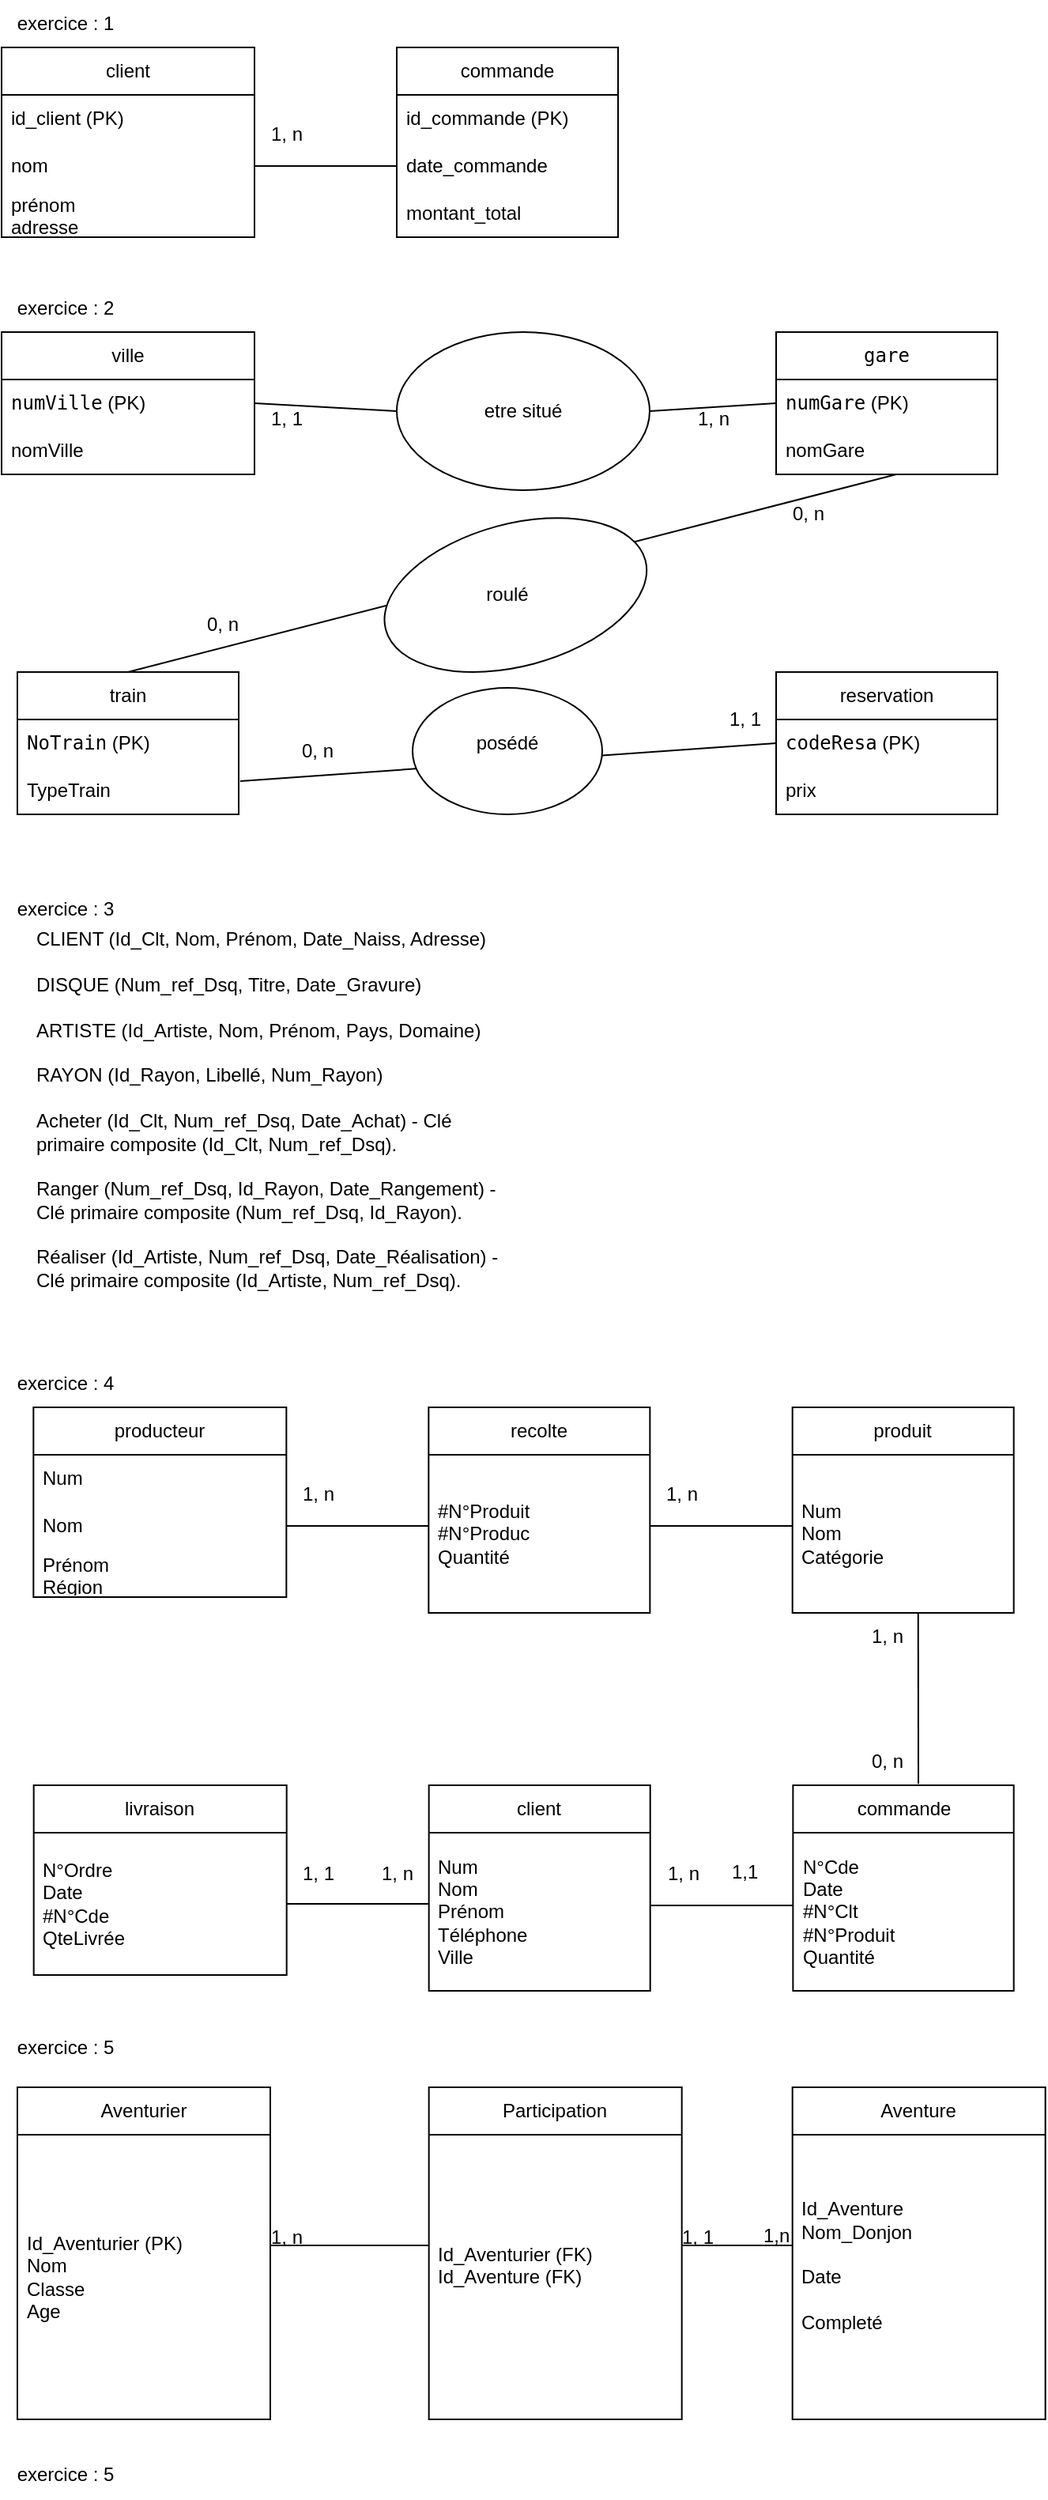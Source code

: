 <mxfile version="24.9.1">
  <diagram name="Page-1" id="4SmS3CPvlmi44_YVS4lN">
    <mxGraphModel dx="715" dy="383" grid="1" gridSize="10" guides="1" tooltips="1" connect="1" arrows="1" fold="1" page="1" pageScale="1" pageWidth="827" pageHeight="1169" math="0" shadow="0">
      <root>
        <mxCell id="0" />
        <mxCell id="1" parent="0" />
        <mxCell id="nnCCSCj3-6F4ECiCiVHY-1" value="client" style="swimlane;fontStyle=0;childLayout=stackLayout;horizontal=1;startSize=30;horizontalStack=0;resizeParent=1;resizeParentMax=0;resizeLast=0;collapsible=1;marginBottom=0;whiteSpace=wrap;html=1;" vertex="1" parent="1">
          <mxGeometry x="60" y="70" width="160" height="120" as="geometry" />
        </mxCell>
        <mxCell id="nnCCSCj3-6F4ECiCiVHY-2" value="id_client (PK)" style="text;strokeColor=none;fillColor=none;align=left;verticalAlign=middle;spacingLeft=4;spacingRight=4;overflow=hidden;points=[[0,0.5],[1,0.5]];portConstraint=eastwest;rotatable=0;whiteSpace=wrap;html=1;" vertex="1" parent="nnCCSCj3-6F4ECiCiVHY-1">
          <mxGeometry y="30" width="160" height="30" as="geometry" />
        </mxCell>
        <mxCell id="nnCCSCj3-6F4ECiCiVHY-3" value="nom            " style="text;strokeColor=none;fillColor=none;align=left;verticalAlign=middle;spacingLeft=4;spacingRight=4;overflow=hidden;points=[[0,0.5],[1,0.5]];portConstraint=eastwest;rotatable=0;whiteSpace=wrap;html=1;" vertex="1" parent="nnCCSCj3-6F4ECiCiVHY-1">
          <mxGeometry y="60" width="160" height="30" as="geometry" />
        </mxCell>
        <mxCell id="nnCCSCj3-6F4ECiCiVHY-4" value="prénom         &lt;div&gt;adresse&amp;nbsp; &amp;nbsp; &amp;nbsp; &amp;nbsp;&amp;nbsp;&lt;br&gt;&lt;/div&gt;" style="text;strokeColor=none;fillColor=none;align=left;verticalAlign=middle;spacingLeft=4;spacingRight=4;overflow=hidden;points=[[0,0.5],[1,0.5]];portConstraint=eastwest;rotatable=0;whiteSpace=wrap;html=1;" vertex="1" parent="nnCCSCj3-6F4ECiCiVHY-1">
          <mxGeometry y="90" width="160" height="30" as="geometry" />
        </mxCell>
        <mxCell id="nnCCSCj3-6F4ECiCiVHY-5" value="commande" style="swimlane;fontStyle=0;childLayout=stackLayout;horizontal=1;startSize=30;horizontalStack=0;resizeParent=1;resizeParentMax=0;resizeLast=0;collapsible=1;marginBottom=0;whiteSpace=wrap;html=1;" vertex="1" parent="1">
          <mxGeometry x="310" y="70" width="140" height="120" as="geometry" />
        </mxCell>
        <mxCell id="nnCCSCj3-6F4ECiCiVHY-6" value="id_commande (PK)" style="text;strokeColor=none;fillColor=none;align=left;verticalAlign=middle;spacingLeft=4;spacingRight=4;overflow=hidden;points=[[0,0.5],[1,0.5]];portConstraint=eastwest;rotatable=0;whiteSpace=wrap;html=1;" vertex="1" parent="nnCCSCj3-6F4ECiCiVHY-5">
          <mxGeometry y="30" width="140" height="30" as="geometry" />
        </mxCell>
        <mxCell id="nnCCSCj3-6F4ECiCiVHY-7" value="date_commande   " style="text;strokeColor=none;fillColor=none;align=left;verticalAlign=middle;spacingLeft=4;spacingRight=4;overflow=hidden;points=[[0,0.5],[1,0.5]];portConstraint=eastwest;rotatable=0;whiteSpace=wrap;html=1;" vertex="1" parent="nnCCSCj3-6F4ECiCiVHY-5">
          <mxGeometry y="60" width="140" height="30" as="geometry" />
        </mxCell>
        <mxCell id="nnCCSCj3-6F4ECiCiVHY-8" value="montant_total   " style="text;strokeColor=none;fillColor=none;align=left;verticalAlign=middle;spacingLeft=4;spacingRight=4;overflow=hidden;points=[[0,0.5],[1,0.5]];portConstraint=eastwest;rotatable=0;whiteSpace=wrap;html=1;" vertex="1" parent="nnCCSCj3-6F4ECiCiVHY-5">
          <mxGeometry y="90" width="140" height="30" as="geometry" />
        </mxCell>
        <mxCell id="nnCCSCj3-6F4ECiCiVHY-9" value="" style="endArrow=none;html=1;rounded=0;exitX=1;exitY=0.5;exitDx=0;exitDy=0;entryX=0;entryY=0.5;entryDx=0;entryDy=0;" edge="1" parent="1" source="nnCCSCj3-6F4ECiCiVHY-3" target="nnCCSCj3-6F4ECiCiVHY-7">
          <mxGeometry width="50" height="50" relative="1" as="geometry">
            <mxPoint x="390" y="240" as="sourcePoint" />
            <mxPoint x="440" y="190" as="targetPoint" />
          </mxGeometry>
        </mxCell>
        <mxCell id="nnCCSCj3-6F4ECiCiVHY-10" value="1, n" style="text;html=1;align=center;verticalAlign=middle;resizable=0;points=[];autosize=1;strokeColor=none;fillColor=none;" vertex="1" parent="1">
          <mxGeometry x="220" y="110" width="40" height="30" as="geometry" />
        </mxCell>
        <mxCell id="nnCCSCj3-6F4ECiCiVHY-11" value="exercice : 1" style="text;html=1;align=center;verticalAlign=middle;resizable=0;points=[];autosize=1;strokeColor=none;fillColor=none;" vertex="1" parent="1">
          <mxGeometry x="60" y="40" width="80" height="30" as="geometry" />
        </mxCell>
        <mxCell id="nnCCSCj3-6F4ECiCiVHY-12" value="ville" style="swimlane;fontStyle=0;childLayout=stackLayout;horizontal=1;startSize=30;horizontalStack=0;resizeParent=1;resizeParentMax=0;resizeLast=0;collapsible=1;marginBottom=0;whiteSpace=wrap;html=1;" vertex="1" parent="1">
          <mxGeometry x="60" y="250" width="160" height="90" as="geometry" />
        </mxCell>
        <mxCell id="nnCCSCj3-6F4ECiCiVHY-13" value="&lt;code&gt;numVille&lt;/code&gt; (PK)" style="text;strokeColor=none;fillColor=none;align=left;verticalAlign=middle;spacingLeft=4;spacingRight=4;overflow=hidden;points=[[0,0.5],[1,0.5]];portConstraint=eastwest;rotatable=0;whiteSpace=wrap;html=1;" vertex="1" parent="nnCCSCj3-6F4ECiCiVHY-12">
          <mxGeometry y="30" width="160" height="30" as="geometry" />
        </mxCell>
        <mxCell id="nnCCSCj3-6F4ECiCiVHY-14" value="nomVille            " style="text;strokeColor=none;fillColor=none;align=left;verticalAlign=middle;spacingLeft=4;spacingRight=4;overflow=hidden;points=[[0,0.5],[1,0.5]];portConstraint=eastwest;rotatable=0;whiteSpace=wrap;html=1;" vertex="1" parent="nnCCSCj3-6F4ECiCiVHY-12">
          <mxGeometry y="60" width="160" height="30" as="geometry" />
        </mxCell>
        <mxCell id="nnCCSCj3-6F4ECiCiVHY-16" value="&lt;font face=&quot;monospace&quot;&gt;gare&lt;/font&gt;" style="swimlane;fontStyle=0;childLayout=stackLayout;horizontal=1;startSize=30;horizontalStack=0;resizeParent=1;resizeParentMax=0;resizeLast=0;collapsible=1;marginBottom=0;whiteSpace=wrap;html=1;" vertex="1" parent="1">
          <mxGeometry x="550" y="250" width="140" height="90" as="geometry" />
        </mxCell>
        <mxCell id="nnCCSCj3-6F4ECiCiVHY-17" value="&lt;code&gt;numGare&lt;/code&gt; (PK)" style="text;strokeColor=none;fillColor=none;align=left;verticalAlign=middle;spacingLeft=4;spacingRight=4;overflow=hidden;points=[[0,0.5],[1,0.5]];portConstraint=eastwest;rotatable=0;whiteSpace=wrap;html=1;" vertex="1" parent="nnCCSCj3-6F4ECiCiVHY-16">
          <mxGeometry y="30" width="140" height="30" as="geometry" />
        </mxCell>
        <mxCell id="nnCCSCj3-6F4ECiCiVHY-18" value="nomGare   " style="text;strokeColor=none;fillColor=none;align=left;verticalAlign=middle;spacingLeft=4;spacingRight=4;overflow=hidden;points=[[0,0.5],[1,0.5]];portConstraint=eastwest;rotatable=0;whiteSpace=wrap;html=1;" vertex="1" parent="nnCCSCj3-6F4ECiCiVHY-16">
          <mxGeometry y="60" width="140" height="30" as="geometry" />
        </mxCell>
        <mxCell id="nnCCSCj3-6F4ECiCiVHY-20" value="" style="endArrow=none;html=1;rounded=0;exitX=1;exitY=0.5;exitDx=0;exitDy=0;entryX=0;entryY=0.5;entryDx=0;entryDy=0;" edge="1" parent="1" source="nnCCSCj3-6F4ECiCiVHY-35" target="nnCCSCj3-6F4ECiCiVHY-17">
          <mxGeometry width="50" height="50" relative="1" as="geometry">
            <mxPoint x="390" y="420" as="sourcePoint" />
            <mxPoint x="440" y="370" as="targetPoint" />
          </mxGeometry>
        </mxCell>
        <mxCell id="nnCCSCj3-6F4ECiCiVHY-21" value="1, 1" style="text;html=1;align=center;verticalAlign=middle;resizable=0;points=[];autosize=1;strokeColor=none;fillColor=none;" vertex="1" parent="1">
          <mxGeometry x="220" y="290" width="40" height="30" as="geometry" />
        </mxCell>
        <mxCell id="nnCCSCj3-6F4ECiCiVHY-22" value="exercice : 2" style="text;html=1;align=center;verticalAlign=middle;resizable=0;points=[];autosize=1;strokeColor=none;fillColor=none;" vertex="1" parent="1">
          <mxGeometry x="60" y="220" width="80" height="30" as="geometry" />
        </mxCell>
        <mxCell id="nnCCSCj3-6F4ECiCiVHY-23" value="train" style="swimlane;fontStyle=0;childLayout=stackLayout;horizontal=1;startSize=30;horizontalStack=0;resizeParent=1;resizeParentMax=0;resizeLast=0;collapsible=1;marginBottom=0;whiteSpace=wrap;html=1;" vertex="1" parent="1">
          <mxGeometry x="70" y="465" width="140" height="90" as="geometry" />
        </mxCell>
        <mxCell id="nnCCSCj3-6F4ECiCiVHY-24" value="&lt;code&gt;NoTrain&lt;/code&gt; (PK)" style="text;strokeColor=none;fillColor=none;align=left;verticalAlign=middle;spacingLeft=4;spacingRight=4;overflow=hidden;points=[[0,0.5],[1,0.5]];portConstraint=eastwest;rotatable=0;whiteSpace=wrap;html=1;" vertex="1" parent="nnCCSCj3-6F4ECiCiVHY-23">
          <mxGeometry y="30" width="140" height="30" as="geometry" />
        </mxCell>
        <mxCell id="nnCCSCj3-6F4ECiCiVHY-25" value="TypeTrain   " style="text;strokeColor=none;fillColor=none;align=left;verticalAlign=middle;spacingLeft=4;spacingRight=4;overflow=hidden;points=[[0,0.5],[1,0.5]];portConstraint=eastwest;rotatable=0;whiteSpace=wrap;html=1;" vertex="1" parent="nnCCSCj3-6F4ECiCiVHY-23">
          <mxGeometry y="60" width="140" height="30" as="geometry" />
        </mxCell>
        <mxCell id="nnCCSCj3-6F4ECiCiVHY-27" value="" style="endArrow=none;html=1;rounded=0;exitX=0.543;exitY=1;exitDx=0;exitDy=0;entryX=0.5;entryY=0;entryDx=0;entryDy=0;exitPerimeter=0;" edge="1" parent="1" target="nnCCSCj3-6F4ECiCiVHY-23" source="nnCCSCj3-6F4ECiCiVHY-18">
          <mxGeometry width="50" height="50" relative="1" as="geometry">
            <mxPoint x="450" y="325" as="sourcePoint" />
            <mxPoint x="670" y="370" as="targetPoint" />
          </mxGeometry>
        </mxCell>
        <mxCell id="nnCCSCj3-6F4ECiCiVHY-29" value="reservation" style="swimlane;fontStyle=0;childLayout=stackLayout;horizontal=1;startSize=30;horizontalStack=0;resizeParent=1;resizeParentMax=0;resizeLast=0;collapsible=1;marginBottom=0;whiteSpace=wrap;html=1;" vertex="1" parent="1">
          <mxGeometry x="550" y="465" width="140" height="90" as="geometry" />
        </mxCell>
        <mxCell id="nnCCSCj3-6F4ECiCiVHY-30" value="&lt;code&gt;codeResa&lt;/code&gt; (PK)" style="text;strokeColor=none;fillColor=none;align=left;verticalAlign=middle;spacingLeft=4;spacingRight=4;overflow=hidden;points=[[0,0.5],[1,0.5]];portConstraint=eastwest;rotatable=0;whiteSpace=wrap;html=1;" vertex="1" parent="nnCCSCj3-6F4ECiCiVHY-29">
          <mxGeometry y="30" width="140" height="30" as="geometry" />
        </mxCell>
        <mxCell id="nnCCSCj3-6F4ECiCiVHY-31" value="prix   " style="text;strokeColor=none;fillColor=none;align=left;verticalAlign=middle;spacingLeft=4;spacingRight=4;overflow=hidden;points=[[0,0.5],[1,0.5]];portConstraint=eastwest;rotatable=0;whiteSpace=wrap;html=1;" vertex="1" parent="nnCCSCj3-6F4ECiCiVHY-29">
          <mxGeometry y="60" width="140" height="30" as="geometry" />
        </mxCell>
        <mxCell id="nnCCSCj3-6F4ECiCiVHY-33" value="" style="endArrow=none;html=1;rounded=0;exitX=1.007;exitY=0.3;exitDx=0;exitDy=0;entryX=0;entryY=0.5;entryDx=0;entryDy=0;exitPerimeter=0;" edge="1" parent="1" target="nnCCSCj3-6F4ECiCiVHY-30" source="nnCCSCj3-6F4ECiCiVHY-25">
          <mxGeometry width="50" height="50" relative="1" as="geometry">
            <mxPoint x="450" y="525" as="sourcePoint" />
            <mxPoint x="670" y="570" as="targetPoint" />
          </mxGeometry>
        </mxCell>
        <mxCell id="nnCCSCj3-6F4ECiCiVHY-34" value="0, n" style="text;html=1;align=center;verticalAlign=middle;resizable=0;points=[];autosize=1;strokeColor=none;fillColor=none;" vertex="1" parent="1">
          <mxGeometry x="550" y="350" width="40" height="30" as="geometry" />
        </mxCell>
        <mxCell id="nnCCSCj3-6F4ECiCiVHY-36" value="" style="endArrow=none;html=1;rounded=0;exitX=1;exitY=0.5;exitDx=0;exitDy=0;entryX=0;entryY=0.5;entryDx=0;entryDy=0;" edge="1" parent="1" source="nnCCSCj3-6F4ECiCiVHY-13" target="nnCCSCj3-6F4ECiCiVHY-35">
          <mxGeometry width="50" height="50" relative="1" as="geometry">
            <mxPoint x="220" y="295" as="sourcePoint" />
            <mxPoint x="550" y="295" as="targetPoint" />
          </mxGeometry>
        </mxCell>
        <mxCell id="nnCCSCj3-6F4ECiCiVHY-35" value="" style="ellipse;whiteSpace=wrap;html=1;" vertex="1" parent="1">
          <mxGeometry x="310" y="250" width="160" height="100" as="geometry" />
        </mxCell>
        <mxCell id="nnCCSCj3-6F4ECiCiVHY-37" value="etre situé" style="text;html=1;align=center;verticalAlign=middle;whiteSpace=wrap;rounded=0;" vertex="1" parent="1">
          <mxGeometry x="360" y="285" width="60" height="30" as="geometry" />
        </mxCell>
        <mxCell id="nnCCSCj3-6F4ECiCiVHY-38" value="" style="ellipse;whiteSpace=wrap;html=1;rotation=-15;" vertex="1" parent="1">
          <mxGeometry x="300.17" y="371.29" width="170" height="90" as="geometry" />
        </mxCell>
        <mxCell id="nnCCSCj3-6F4ECiCiVHY-39" value="roulé" style="text;html=1;align=center;verticalAlign=middle;whiteSpace=wrap;rounded=0;" vertex="1" parent="1">
          <mxGeometry x="350" y="401" width="60" height="30" as="geometry" />
        </mxCell>
        <mxCell id="nnCCSCj3-6F4ECiCiVHY-40" value="0, n" style="text;html=1;align=center;verticalAlign=middle;whiteSpace=wrap;rounded=0;" vertex="1" parent="1">
          <mxGeometry x="170" y="420" width="60" height="30" as="geometry" />
        </mxCell>
        <mxCell id="nnCCSCj3-6F4ECiCiVHY-28" value="1, n" style="text;html=1;align=center;verticalAlign=middle;resizable=0;points=[];autosize=1;strokeColor=none;fillColor=none;" vertex="1" parent="1">
          <mxGeometry x="440" y="290" width="140" height="30" as="geometry" />
        </mxCell>
        <mxCell id="nnCCSCj3-6F4ECiCiVHY-41" value="" style="ellipse;whiteSpace=wrap;html=1;" vertex="1" parent="1">
          <mxGeometry x="320" y="475" width="120" height="80" as="geometry" />
        </mxCell>
        <mxCell id="nnCCSCj3-6F4ECiCiVHY-42" value="posédé" style="text;html=1;align=center;verticalAlign=middle;whiteSpace=wrap;rounded=0;" vertex="1" parent="1">
          <mxGeometry x="350" y="495" width="60" height="30" as="geometry" />
        </mxCell>
        <mxCell id="nnCCSCj3-6F4ECiCiVHY-43" value="0, n" style="text;html=1;align=center;verticalAlign=middle;whiteSpace=wrap;rounded=0;" vertex="1" parent="1">
          <mxGeometry x="230" y="500" width="60" height="30" as="geometry" />
        </mxCell>
        <mxCell id="nnCCSCj3-6F4ECiCiVHY-44" value="1, 1" style="text;html=1;align=center;verticalAlign=middle;resizable=0;points=[];autosize=1;strokeColor=none;fillColor=none;" vertex="1" parent="1">
          <mxGeometry x="510" y="480" width="40" height="30" as="geometry" />
        </mxCell>
        <mxCell id="nnCCSCj3-6F4ECiCiVHY-45" value="exercice : 3" style="text;html=1;align=center;verticalAlign=middle;resizable=0;points=[];autosize=1;strokeColor=none;fillColor=none;" vertex="1" parent="1">
          <mxGeometry x="60" y="600" width="80" height="30" as="geometry" />
        </mxCell>
        <mxCell id="nnCCSCj3-6F4ECiCiVHY-47" value="CLIENT (Id_Clt, Nom, Prénom, Date_Naiss, Adresse)&#xa;&#xa;DISQUE (Num_ref_Dsq, Titre, Date_Gravure)&#xa;&#xa;ARTISTE (Id_Artiste, Nom, Prénom, Pays, Domaine)&#xa;&#xa;RAYON (Id_Rayon, Libellé, Num_Rayon)&#xa;&#xa;Acheter (Id_Clt, Num_ref_Dsq, Date_Achat) - Clé primaire composite (Id_Clt, Num_ref_Dsq).&#xa;&#xa;Ranger (Num_ref_Dsq, Id_Rayon, Date_Rangement) - Clé primaire composite (Num_ref_Dsq, Id_Rayon).&#xa;&#xa;Réaliser (Id_Artiste, Num_ref_Dsq, Date_Réalisation) - Clé primaire composite (Id_Artiste, Num_ref_Dsq)." style="text;whiteSpace=wrap;fontStyle=0" vertex="1" parent="1">
          <mxGeometry x="80" y="620" width="300" height="310" as="geometry" />
        </mxCell>
        <mxCell id="nnCCSCj3-6F4ECiCiVHY-48" style="edgeStyle=orthogonalEdgeStyle;rounded=0;orthogonalLoop=1;jettySize=auto;html=1;exitX=0.5;exitY=1;exitDx=0;exitDy=0;" edge="1" parent="1" source="nnCCSCj3-6F4ECiCiVHY-47" target="nnCCSCj3-6F4ECiCiVHY-47">
          <mxGeometry relative="1" as="geometry" />
        </mxCell>
        <mxCell id="nnCCSCj3-6F4ECiCiVHY-50" value="exercice : 4" style="text;html=1;align=center;verticalAlign=middle;resizable=0;points=[];autosize=1;strokeColor=none;fillColor=none;" vertex="1" parent="1">
          <mxGeometry x="60" y="900" width="80" height="30" as="geometry" />
        </mxCell>
        <mxCell id="nnCCSCj3-6F4ECiCiVHY-51" value="producteur" style="swimlane;fontStyle=0;childLayout=stackLayout;horizontal=1;startSize=30;horizontalStack=0;resizeParent=1;resizeParentMax=0;resizeLast=0;collapsible=1;marginBottom=0;whiteSpace=wrap;html=1;" vertex="1" parent="1">
          <mxGeometry x="80.17" y="930" width="160" height="120" as="geometry" />
        </mxCell>
        <mxCell id="nnCCSCj3-6F4ECiCiVHY-52" value="Num" style="text;strokeColor=none;fillColor=none;align=left;verticalAlign=middle;spacingLeft=4;spacingRight=4;overflow=hidden;points=[[0,0.5],[1,0.5]];portConstraint=eastwest;rotatable=0;whiteSpace=wrap;html=1;" vertex="1" parent="nnCCSCj3-6F4ECiCiVHY-51">
          <mxGeometry y="30" width="160" height="30" as="geometry" />
        </mxCell>
        <mxCell id="nnCCSCj3-6F4ECiCiVHY-53" value="Nom            " style="text;strokeColor=none;fillColor=none;align=left;verticalAlign=middle;spacingLeft=4;spacingRight=4;overflow=hidden;points=[[0,0.5],[1,0.5]];portConstraint=eastwest;rotatable=0;whiteSpace=wrap;html=1;" vertex="1" parent="nnCCSCj3-6F4ECiCiVHY-51">
          <mxGeometry y="60" width="160" height="30" as="geometry" />
        </mxCell>
        <mxCell id="nnCCSCj3-6F4ECiCiVHY-54" value="&lt;div&gt;Prénom&lt;/div&gt;&lt;div&gt;Région&lt;br&gt;&lt;/div&gt;" style="text;strokeColor=none;fillColor=none;align=left;verticalAlign=middle;spacingLeft=4;spacingRight=4;overflow=hidden;points=[[0,0.5],[1,0.5]];portConstraint=eastwest;rotatable=0;whiteSpace=wrap;html=1;" vertex="1" parent="nnCCSCj3-6F4ECiCiVHY-51">
          <mxGeometry y="90" width="160" height="30" as="geometry" />
        </mxCell>
        <mxCell id="nnCCSCj3-6F4ECiCiVHY-65" value="recolte" style="swimlane;fontStyle=0;childLayout=stackLayout;horizontal=1;startSize=30;horizontalStack=0;resizeParent=1;resizeParentMax=0;resizeLast=0;collapsible=1;marginBottom=0;whiteSpace=wrap;html=1;" vertex="1" parent="1">
          <mxGeometry x="330.17" y="930" width="140" height="130" as="geometry" />
        </mxCell>
        <mxCell id="nnCCSCj3-6F4ECiCiVHY-66" value="#N°Produit&lt;div&gt;#N°Produc&lt;/div&gt;&lt;div&gt;Quantité&lt;/div&gt;" style="text;strokeColor=none;fillColor=none;align=left;verticalAlign=middle;spacingLeft=4;spacingRight=4;overflow=hidden;points=[[0,0.5],[1,0.5]];portConstraint=eastwest;rotatable=0;whiteSpace=wrap;html=1;" vertex="1" parent="nnCCSCj3-6F4ECiCiVHY-65">
          <mxGeometry y="30" width="140" height="100" as="geometry" />
        </mxCell>
        <mxCell id="nnCCSCj3-6F4ECiCiVHY-67" value="" style="endArrow=none;html=1;rounded=0;exitX=1;exitY=0.5;exitDx=0;exitDy=0;entryX=0;entryY=0.5;entryDx=0;entryDy=0;" edge="1" parent="1">
          <mxGeometry width="50" height="50" relative="1" as="geometry">
            <mxPoint x="240" y="1005" as="sourcePoint" />
            <mxPoint x="330.17" y="1005" as="targetPoint" />
          </mxGeometry>
        </mxCell>
        <mxCell id="nnCCSCj3-6F4ECiCiVHY-68" value="1, n" style="text;html=1;align=center;verticalAlign=middle;resizable=0;points=[];autosize=1;strokeColor=none;fillColor=none;" vertex="1" parent="1">
          <mxGeometry x="240.17" y="970" width="40" height="30" as="geometry" />
        </mxCell>
        <mxCell id="nnCCSCj3-6F4ECiCiVHY-69" value="produit" style="swimlane;fontStyle=0;childLayout=stackLayout;horizontal=1;startSize=30;horizontalStack=0;resizeParent=1;resizeParentMax=0;resizeLast=0;collapsible=1;marginBottom=0;whiteSpace=wrap;html=1;" vertex="1" parent="1">
          <mxGeometry x="560.34" y="930" width="140" height="130" as="geometry" />
        </mxCell>
        <mxCell id="nnCCSCj3-6F4ECiCiVHY-70" value="Num&lt;div&gt;Nom&lt;div&gt;Catégorie&lt;/div&gt;&lt;/div&gt;" style="text;strokeColor=none;fillColor=none;align=left;verticalAlign=middle;spacingLeft=4;spacingRight=4;overflow=hidden;points=[[0,0.5],[1,0.5]];portConstraint=eastwest;rotatable=0;whiteSpace=wrap;html=1;" vertex="1" parent="nnCCSCj3-6F4ECiCiVHY-69">
          <mxGeometry y="30" width="140" height="100" as="geometry" />
        </mxCell>
        <mxCell id="nnCCSCj3-6F4ECiCiVHY-71" value="" style="endArrow=none;html=1;rounded=0;exitX=1;exitY=0.5;exitDx=0;exitDy=0;entryX=0;entryY=0.5;entryDx=0;entryDy=0;" edge="1" parent="1">
          <mxGeometry width="50" height="50" relative="1" as="geometry">
            <mxPoint x="470.17" y="1005" as="sourcePoint" />
            <mxPoint x="560.34" y="1005" as="targetPoint" />
          </mxGeometry>
        </mxCell>
        <mxCell id="nnCCSCj3-6F4ECiCiVHY-72" value="1, n" style="text;html=1;align=center;verticalAlign=middle;resizable=0;points=[];autosize=1;strokeColor=none;fillColor=none;" vertex="1" parent="1">
          <mxGeometry x="470.34" y="970" width="40" height="30" as="geometry" />
        </mxCell>
        <mxCell id="nnCCSCj3-6F4ECiCiVHY-73" value="commande" style="swimlane;fontStyle=0;childLayout=stackLayout;horizontal=1;startSize=30;horizontalStack=0;resizeParent=1;resizeParentMax=0;resizeLast=0;collapsible=1;marginBottom=0;whiteSpace=wrap;html=1;" vertex="1" parent="1">
          <mxGeometry x="560.68" y="1169" width="139.66" height="130" as="geometry" />
        </mxCell>
        <mxCell id="nnCCSCj3-6F4ECiCiVHY-74" value="N°Cde&lt;div&gt;Date&lt;/div&gt;&lt;div&gt;#N°Clt&lt;/div&gt;&lt;div&gt;#N°Produit&lt;/div&gt;&lt;div&gt;Quantité&lt;/div&gt;" style="text;strokeColor=none;fillColor=none;align=left;verticalAlign=middle;spacingLeft=4;spacingRight=4;overflow=hidden;points=[[0,0.5],[1,0.5]];portConstraint=eastwest;rotatable=0;whiteSpace=wrap;html=1;" vertex="1" parent="nnCCSCj3-6F4ECiCiVHY-73">
          <mxGeometry y="30" width="139.66" height="100" as="geometry" />
        </mxCell>
        <mxCell id="nnCCSCj3-6F4ECiCiVHY-75" value="" style="endArrow=none;html=1;rounded=0;exitX=0.568;exitY=0.999;exitDx=0;exitDy=0;entryX=0.568;entryY=-0.007;entryDx=0;entryDy=0;entryPerimeter=0;exitPerimeter=0;" edge="1" parent="1" source="nnCCSCj3-6F4ECiCiVHY-70" target="nnCCSCj3-6F4ECiCiVHY-73">
          <mxGeometry width="50" height="50" relative="1" as="geometry">
            <mxPoint x="570" y="1140" as="sourcePoint" />
            <mxPoint x="660.17" y="1140" as="targetPoint" />
          </mxGeometry>
        </mxCell>
        <mxCell id="nnCCSCj3-6F4ECiCiVHY-76" value="1, n" style="text;html=1;align=center;verticalAlign=middle;resizable=0;points=[];autosize=1;strokeColor=none;fillColor=none;" vertex="1" parent="1">
          <mxGeometry x="600" y="1060" width="40" height="30" as="geometry" />
        </mxCell>
        <mxCell id="nnCCSCj3-6F4ECiCiVHY-77" value="0, n" style="text;html=1;align=center;verticalAlign=middle;resizable=0;points=[];autosize=1;strokeColor=none;fillColor=none;" vertex="1" parent="1">
          <mxGeometry x="600" y="1139" width="40" height="30" as="geometry" />
        </mxCell>
        <mxCell id="nnCCSCj3-6F4ECiCiVHY-78" value="client" style="swimlane;fontStyle=0;childLayout=stackLayout;horizontal=1;startSize=30;horizontalStack=0;resizeParent=1;resizeParentMax=0;resizeLast=0;collapsible=1;marginBottom=0;whiteSpace=wrap;html=1;" vertex="1" parent="1">
          <mxGeometry x="330.34" y="1169" width="140" height="130" as="geometry" />
        </mxCell>
        <mxCell id="nnCCSCj3-6F4ECiCiVHY-79" value="Num&amp;nbsp;&lt;div&gt;Nom&amp;nbsp;&lt;/div&gt;&lt;div&gt;Prénom&lt;div&gt;Téléphone&amp;nbsp;&lt;/div&gt;&lt;div&gt;Ville&lt;br&gt;&lt;/div&gt;&lt;/div&gt;" style="text;strokeColor=none;fillColor=none;align=left;verticalAlign=middle;spacingLeft=4;spacingRight=4;overflow=hidden;points=[[0,0.5],[1,0.5]];portConstraint=eastwest;rotatable=0;whiteSpace=wrap;html=1;" vertex="1" parent="nnCCSCj3-6F4ECiCiVHY-78">
          <mxGeometry y="30" width="140" height="100" as="geometry" />
        </mxCell>
        <mxCell id="nnCCSCj3-6F4ECiCiVHY-80" value="" style="endArrow=none;html=1;rounded=0;exitX=1;exitY=0.5;exitDx=0;exitDy=0;entryX=0;entryY=0.5;entryDx=0;entryDy=0;" edge="1" parent="1">
          <mxGeometry width="50" height="50" relative="1" as="geometry">
            <mxPoint x="470.34" y="1245" as="sourcePoint" />
            <mxPoint x="560.51" y="1245" as="targetPoint" />
          </mxGeometry>
        </mxCell>
        <mxCell id="nnCCSCj3-6F4ECiCiVHY-81" value="1, n" style="text;html=1;align=center;verticalAlign=middle;resizable=0;points=[];autosize=1;strokeColor=none;fillColor=none;" vertex="1" parent="1">
          <mxGeometry x="470.51" y="1210" width="40" height="30" as="geometry" />
        </mxCell>
        <mxCell id="nnCCSCj3-6F4ECiCiVHY-82" value="1,1" style="text;whiteSpace=wrap;html=1;" vertex="1" parent="1">
          <mxGeometry x="520.34" y="1210" width="50" height="40" as="geometry" />
        </mxCell>
        <mxCell id="nnCCSCj3-6F4ECiCiVHY-83" value="livraison" style="swimlane;fontStyle=0;childLayout=stackLayout;horizontal=1;startSize=30;horizontalStack=0;resizeParent=1;resizeParentMax=0;resizeLast=0;collapsible=1;marginBottom=0;whiteSpace=wrap;html=1;" vertex="1" parent="1">
          <mxGeometry x="80.34" y="1169" width="160" height="120" as="geometry" />
        </mxCell>
        <mxCell id="nnCCSCj3-6F4ECiCiVHY-86" value="&lt;div&gt;N°Ordre&lt;/div&gt;&lt;div&gt;Date&lt;/div&gt;&lt;div&gt;#N°Cde&lt;/div&gt;&lt;div&gt;QteLivrée&lt;br&gt;&lt;/div&gt;" style="text;strokeColor=none;fillColor=none;align=left;verticalAlign=middle;spacingLeft=4;spacingRight=4;overflow=hidden;points=[[0,0.5],[1,0.5]];portConstraint=eastwest;rotatable=0;whiteSpace=wrap;html=1;" vertex="1" parent="nnCCSCj3-6F4ECiCiVHY-83">
          <mxGeometry y="30" width="160" height="90" as="geometry" />
        </mxCell>
        <mxCell id="nnCCSCj3-6F4ECiCiVHY-87" value="" style="endArrow=none;html=1;rounded=0;exitX=1;exitY=0.5;exitDx=0;exitDy=0;entryX=0;entryY=0.5;entryDx=0;entryDy=0;" edge="1" parent="1">
          <mxGeometry width="50" height="50" relative="1" as="geometry">
            <mxPoint x="240.17" y="1244" as="sourcePoint" />
            <mxPoint x="330.34" y="1244" as="targetPoint" />
          </mxGeometry>
        </mxCell>
        <mxCell id="nnCCSCj3-6F4ECiCiVHY-88" value="1, n" style="text;html=1;align=center;verticalAlign=middle;resizable=0;points=[];autosize=1;strokeColor=none;fillColor=none;" vertex="1" parent="1">
          <mxGeometry x="290" y="1210" width="40" height="30" as="geometry" />
        </mxCell>
        <mxCell id="nnCCSCj3-6F4ECiCiVHY-89" value="1, 1" style="text;html=1;align=center;verticalAlign=middle;resizable=0;points=[];autosize=1;strokeColor=none;fillColor=none;" vertex="1" parent="1">
          <mxGeometry x="240.34" y="1210" width="40" height="30" as="geometry" />
        </mxCell>
        <mxCell id="nnCCSCj3-6F4ECiCiVHY-90" value="exercice : 5" style="text;html=1;align=center;verticalAlign=middle;resizable=0;points=[];autosize=1;strokeColor=none;fillColor=none;" vertex="1" parent="1">
          <mxGeometry x="60" y="1320" width="80" height="30" as="geometry" />
        </mxCell>
        <mxCell id="nnCCSCj3-6F4ECiCiVHY-91" value="Aventurier" style="swimlane;fontStyle=0;childLayout=stackLayout;horizontal=1;startSize=30;horizontalStack=0;resizeParent=1;resizeParentMax=0;resizeLast=0;collapsible=1;marginBottom=0;whiteSpace=wrap;html=1;" vertex="1" parent="1">
          <mxGeometry x="70" y="1360" width="160" height="210" as="geometry" />
        </mxCell>
        <mxCell id="nnCCSCj3-6F4ECiCiVHY-94" value="Id_Aventurier (PK) &#xa;Nom &#xa;Classe &#xa;Age " style="text;strokeColor=none;fillColor=none;align=left;verticalAlign=middle;spacingLeft=4;spacingRight=4;overflow=hidden;points=[[0,0.5],[1,0.5]];portConstraint=eastwest;rotatable=0;whiteSpace=wrap;" vertex="1" parent="nnCCSCj3-6F4ECiCiVHY-91">
          <mxGeometry y="30" width="160" height="180" as="geometry" />
        </mxCell>
        <mxCell id="nnCCSCj3-6F4ECiCiVHY-95" value="Participation" style="swimlane;fontStyle=0;childLayout=stackLayout;horizontal=1;startSize=30;horizontalStack=0;resizeParent=1;resizeParentMax=0;resizeLast=0;collapsible=1;marginBottom=0;whiteSpace=wrap;html=1;" vertex="1" parent="1">
          <mxGeometry x="330.34" y="1360" width="160" height="210" as="geometry" />
        </mxCell>
        <mxCell id="nnCCSCj3-6F4ECiCiVHY-96" value="Id_Aventurier (FK)&#xa;Id_Aventure (FK)&#xa;" style="text;strokeColor=none;fillColor=none;align=left;verticalAlign=middle;spacingLeft=4;spacingRight=4;overflow=hidden;points=[[0,0.5],[1,0.5]];portConstraint=eastwest;rotatable=0;whiteSpace=wrap;" vertex="1" parent="nnCCSCj3-6F4ECiCiVHY-95">
          <mxGeometry y="30" width="160" height="180" as="geometry" />
        </mxCell>
        <mxCell id="nnCCSCj3-6F4ECiCiVHY-98" value=" Aventure" style="swimlane;fontStyle=0;childLayout=stackLayout;horizontal=1;startSize=30;horizontalStack=0;resizeParent=1;resizeParentMax=0;resizeLast=0;collapsible=1;marginBottom=0;whiteSpace=wrap;html=1;" vertex="1" parent="1">
          <mxGeometry x="560.34" y="1360" width="160" height="210" as="geometry" />
        </mxCell>
        <mxCell id="nnCCSCj3-6F4ECiCiVHY-99" value="Id_Aventure&#xa;Nom_Donjon&#xa;&#xa;Date&#xa;&#xa;Completé&#xa;" style="text;strokeColor=none;fillColor=none;align=left;verticalAlign=middle;spacingLeft=4;spacingRight=4;overflow=hidden;points=[[0,0.5],[1,0.5]];portConstraint=eastwest;rotatable=0;whiteSpace=wrap;" vertex="1" parent="nnCCSCj3-6F4ECiCiVHY-98">
          <mxGeometry y="30" width="160" height="180" as="geometry" />
        </mxCell>
        <mxCell id="nnCCSCj3-6F4ECiCiVHY-100" value="" style="endArrow=none;html=1;rounded=0;" edge="1" parent="1">
          <mxGeometry width="50" height="50" relative="1" as="geometry">
            <mxPoint x="230" y="1460" as="sourcePoint" />
            <mxPoint x="330" y="1460" as="targetPoint" />
          </mxGeometry>
        </mxCell>
        <mxCell id="nnCCSCj3-6F4ECiCiVHY-101" value="1, n" style="text;html=1;align=center;verticalAlign=middle;resizable=0;points=[];autosize=1;strokeColor=none;fillColor=none;" vertex="1" parent="1">
          <mxGeometry x="220" y="1440" width="40" height="30" as="geometry" />
        </mxCell>
        <mxCell id="nnCCSCj3-6F4ECiCiVHY-102" value="" style="endArrow=none;html=1;rounded=0;" edge="1" parent="1">
          <mxGeometry width="50" height="50" relative="1" as="geometry">
            <mxPoint x="490" y="1460" as="sourcePoint" />
            <mxPoint x="560" y="1460" as="targetPoint" />
          </mxGeometry>
        </mxCell>
        <mxCell id="nnCCSCj3-6F4ECiCiVHY-103" value="1, 1" style="text;html=1;align=center;verticalAlign=middle;resizable=0;points=[];autosize=1;strokeColor=none;fillColor=none;" vertex="1" parent="1">
          <mxGeometry x="480.34" y="1440" width="40" height="30" as="geometry" />
        </mxCell>
        <mxCell id="nnCCSCj3-6F4ECiCiVHY-104" value="1,n" style="text;whiteSpace=wrap;html=1;" vertex="1" parent="1">
          <mxGeometry x="540.34" y="1440" width="30" height="30" as="geometry" />
        </mxCell>
        <mxCell id="nnCCSCj3-6F4ECiCiVHY-105" value="exercice : 5" style="text;html=1;align=center;verticalAlign=middle;resizable=0;points=[];autosize=1;strokeColor=none;fillColor=none;" vertex="1" parent="1">
          <mxGeometry x="60" y="1590" width="80" height="30" as="geometry" />
        </mxCell>
      </root>
    </mxGraphModel>
  </diagram>
</mxfile>
